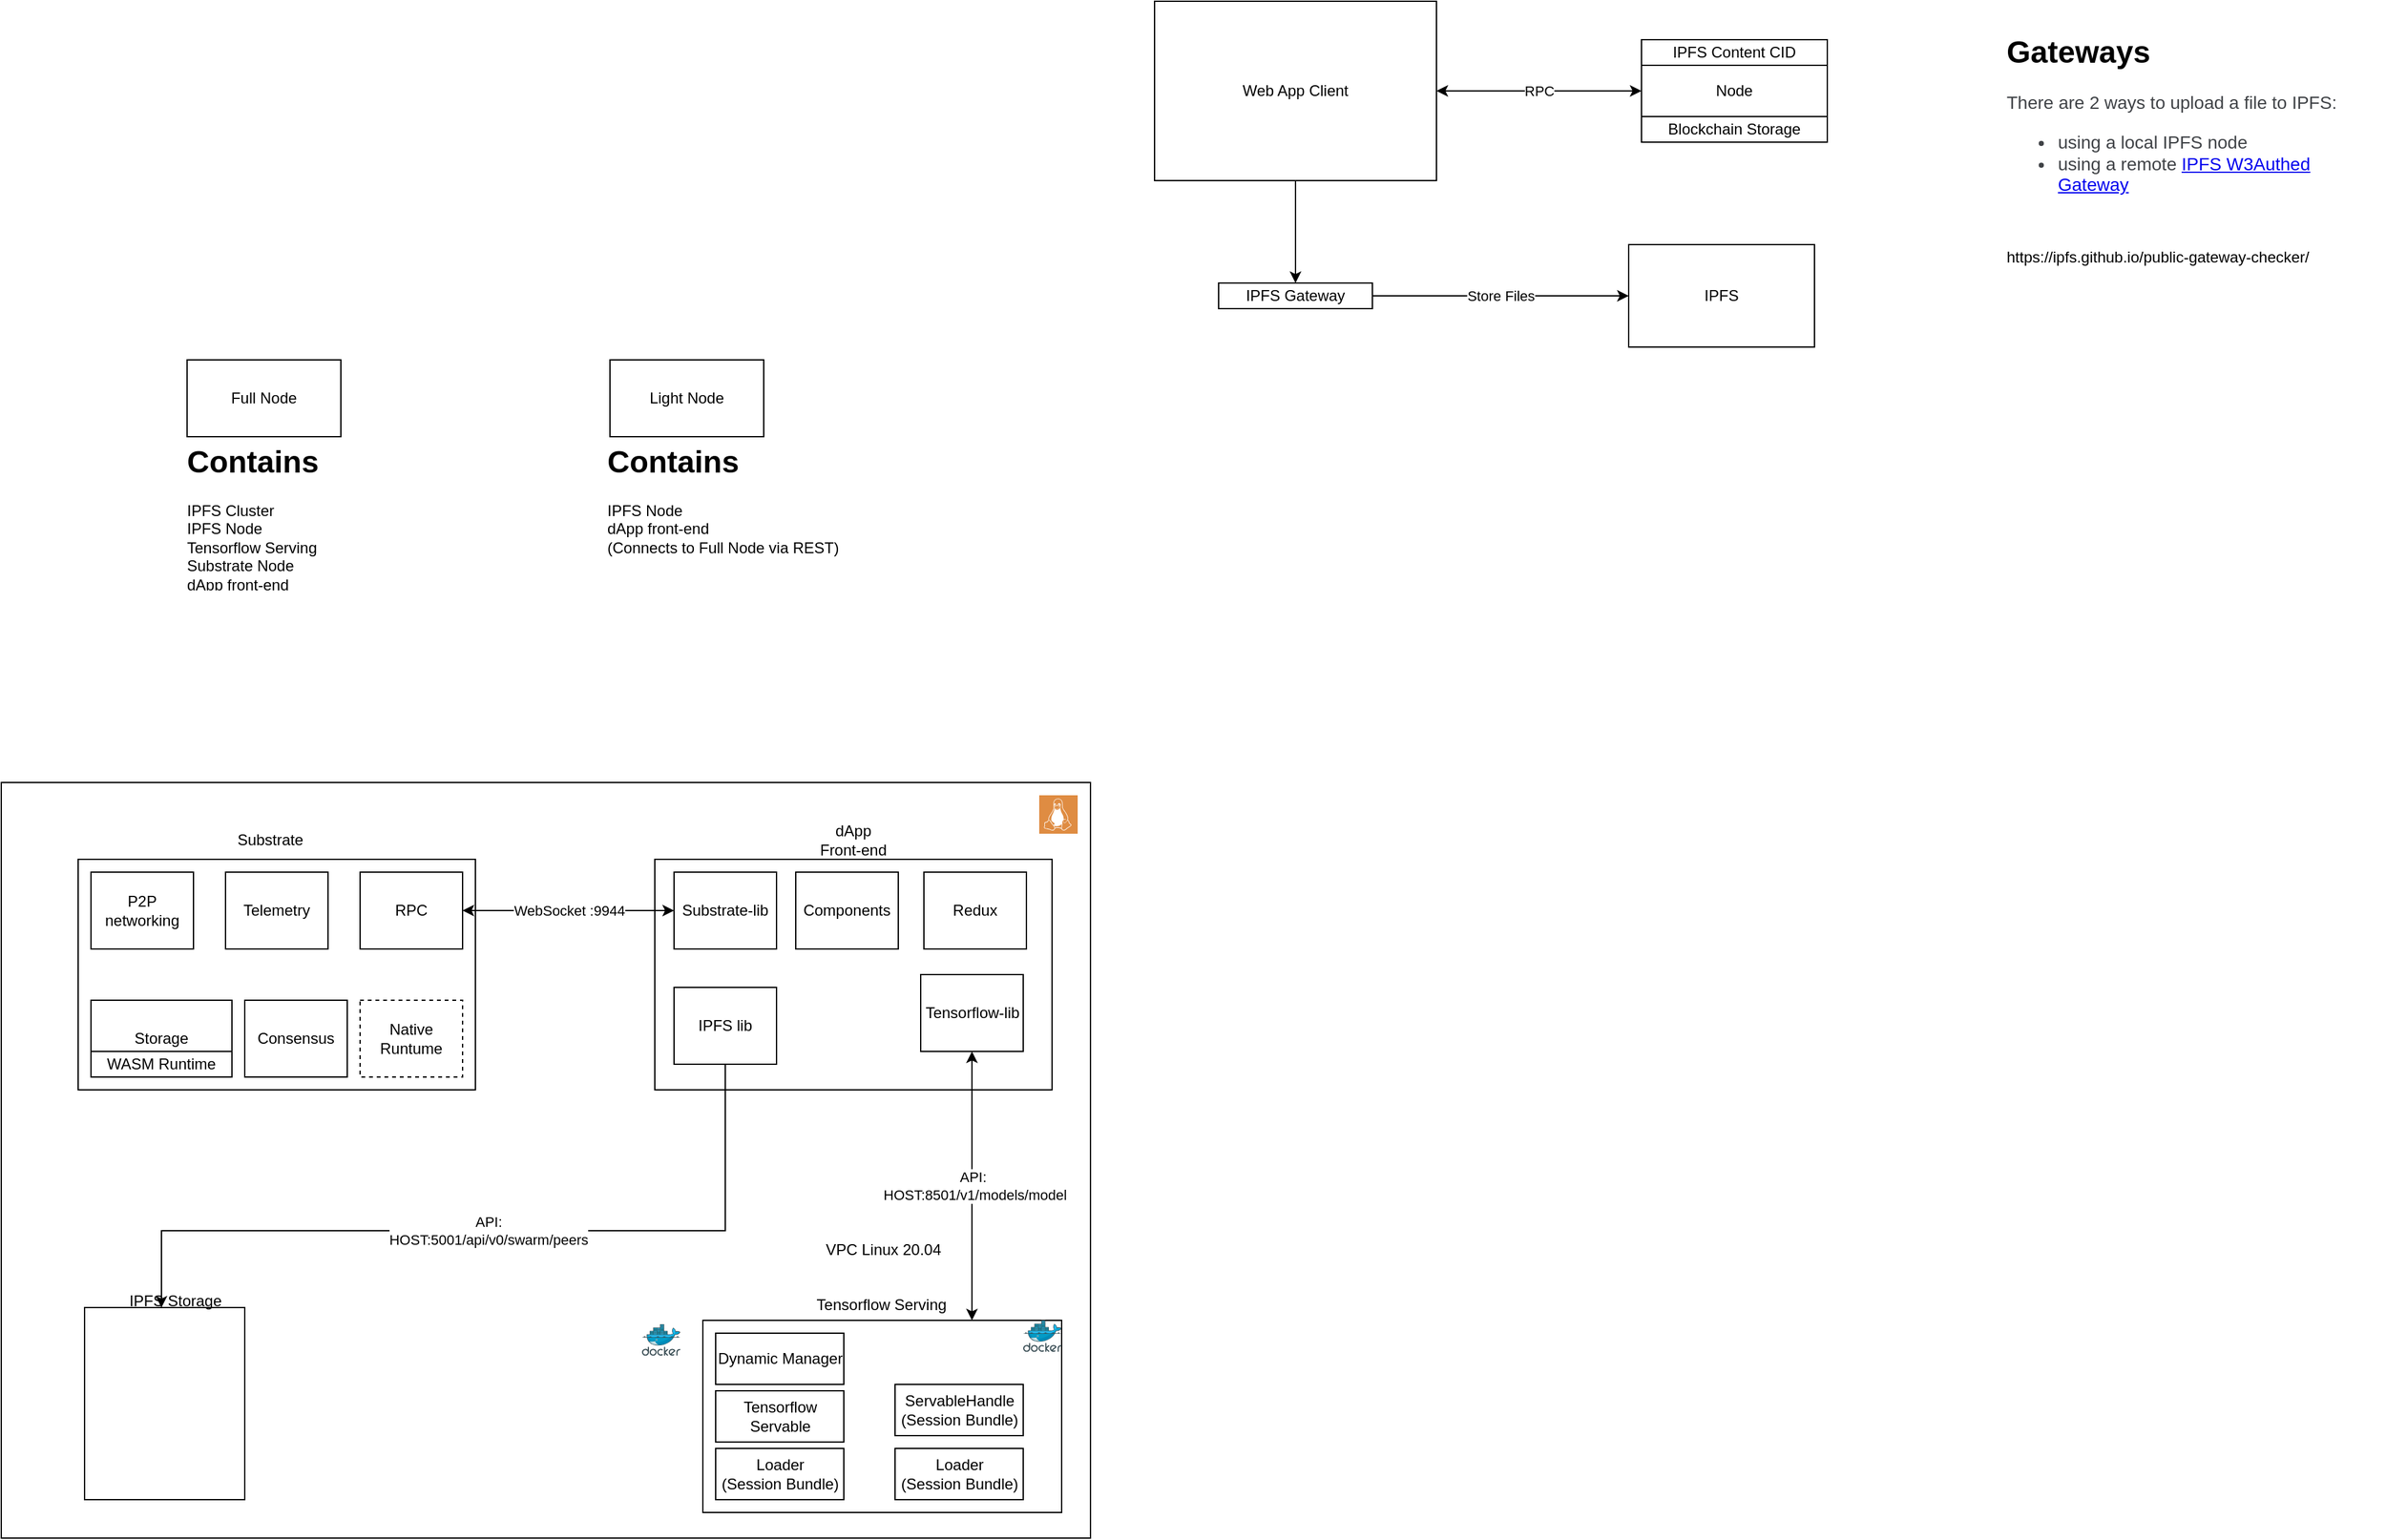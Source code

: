 <mxfile version="20.0.1" type="github">
  <diagram id="PWz0Cm15_6Ju_F6uPyTq" name="Page-1">
    <mxGraphModel dx="2747" dy="912" grid="1" gridSize="10" guides="1" tooltips="1" connect="1" arrows="1" fold="1" page="1" pageScale="1" pageWidth="850" pageHeight="1100" math="0" shadow="0">
      <root>
        <mxCell id="0" />
        <mxCell id="1" parent="0" />
        <mxCell id="K2bOwGQRSZ3-CSx8ll-e-17" value="" style="rounded=0;whiteSpace=wrap;html=1;" vertex="1" parent="1">
          <mxGeometry x="-770" y="670" width="850" height="590" as="geometry" />
        </mxCell>
        <mxCell id="GisYpRV7avzfYeUy0QzY-2" value="RPC" style="edgeStyle=orthogonalEdgeStyle;rounded=0;orthogonalLoop=1;jettySize=auto;html=1;entryX=0;entryY=0.5;entryDx=0;entryDy=0;startArrow=classic;startFill=1;" parent="1" source="jVakzNksEXZiFuCBjzgW-1" target="GisYpRV7avzfYeUy0QzY-1" edge="1">
          <mxGeometry relative="1" as="geometry" />
        </mxCell>
        <mxCell id="GisYpRV7avzfYeUy0QzY-4" style="edgeStyle=orthogonalEdgeStyle;rounded=0;orthogonalLoop=1;jettySize=auto;html=1;entryX=0.5;entryY=0;entryDx=0;entryDy=0;" parent="1" source="jVakzNksEXZiFuCBjzgW-1" target="jVakzNksEXZiFuCBjzgW-5" edge="1">
          <mxGeometry relative="1" as="geometry" />
        </mxCell>
        <mxCell id="jVakzNksEXZiFuCBjzgW-1" value="Web App Client" style="rounded=0;whiteSpace=wrap;html=1;" parent="1" vertex="1">
          <mxGeometry x="130" y="60" width="220" height="140" as="geometry" />
        </mxCell>
        <mxCell id="GisYpRV7avzfYeUy0QzY-5" value="Store Files" style="edgeStyle=orthogonalEdgeStyle;rounded=0;orthogonalLoop=1;jettySize=auto;html=1;entryX=0;entryY=0.5;entryDx=0;entryDy=0;" parent="1" source="jVakzNksEXZiFuCBjzgW-5" target="GisYpRV7avzfYeUy0QzY-6" edge="1">
          <mxGeometry relative="1" as="geometry">
            <mxPoint x="514.94" y="291.06" as="targetPoint" />
          </mxGeometry>
        </mxCell>
        <mxCell id="jVakzNksEXZiFuCBjzgW-5" value="IPFS Gateway" style="rounded=0;whiteSpace=wrap;html=1;" parent="1" vertex="1">
          <mxGeometry x="180" y="280" width="120" height="20" as="geometry" />
        </mxCell>
        <mxCell id="GisYpRV7avzfYeUy0QzY-1" value="Node" style="rounded=0;whiteSpace=wrap;html=1;" parent="1" vertex="1">
          <mxGeometry x="510" y="90" width="145" height="80" as="geometry" />
        </mxCell>
        <mxCell id="GisYpRV7avzfYeUy0QzY-3" value="Blockchain Storage" style="rounded=0;whiteSpace=wrap;html=1;" parent="1" vertex="1">
          <mxGeometry x="510" y="150" width="145" height="20" as="geometry" />
        </mxCell>
        <mxCell id="GisYpRV7avzfYeUy0QzY-6" value="IPFS" style="rounded=0;whiteSpace=wrap;html=1;" parent="1" vertex="1">
          <mxGeometry x="500" y="250" width="145" height="80" as="geometry" />
        </mxCell>
        <mxCell id="GisYpRV7avzfYeUy0QzY-7" value="&lt;h1&gt;Gateways&lt;/h1&gt;&lt;p style=&quot;box-sizing: border-box ; color: rgb(63 , 66 , 70) ; font-family: &amp;#34;manrope&amp;#34; , sans-serif , &amp;#34;apple color emoji&amp;#34; , &amp;#34;segoe ui emoji&amp;#34; , &amp;#34;segoe ui symbol&amp;#34; ; font-size: 14px&quot;&gt;There are 2 ways to upload a file to IPFS:&lt;/p&gt;&lt;ul style=&quot;box-sizing: border-box ; color: rgb(63 , 66 , 70) ; font-family: &amp;#34;manrope&amp;#34; , sans-serif , &amp;#34;apple color emoji&amp;#34; , &amp;#34;segoe ui emoji&amp;#34; , &amp;#34;segoe ui symbol&amp;#34; ; font-size: 14px&quot;&gt;&lt;li style=&quot;box-sizing: border-box ; overflow-wrap: break-word&quot;&gt;using a local IPFS node&lt;/li&gt;&lt;li style=&quot;box-sizing: border-box ; overflow-wrap: break-word&quot;&gt;using a remote&amp;nbsp;&lt;a href=&quot;https://docs.ipfs.io/concepts/ipfs-gateway/#authenticated-gateways&quot; target=&quot;_blank&quot; style=&quot;box-sizing: border-box&quot;&gt;IPFS W3Authed Gateway&lt;/a&gt;&lt;/li&gt;&lt;/ul&gt;&lt;p&gt;&lt;br&gt;&lt;/p&gt;&lt;p&gt;https://ipfs.github.io/public-gateway-checker/&lt;/p&gt;" style="text;html=1;strokeColor=none;fillColor=none;spacing=5;spacingTop=-20;whiteSpace=wrap;overflow=hidden;rounded=0;" parent="1" vertex="1">
          <mxGeometry x="790" y="80" width="300" height="280" as="geometry" />
        </mxCell>
        <mxCell id="GisYpRV7avzfYeUy0QzY-8" value="IPFS Content CID" style="rounded=0;whiteSpace=wrap;html=1;" parent="1" vertex="1">
          <mxGeometry x="510" y="90" width="145" height="20" as="geometry" />
        </mxCell>
        <mxCell id="K2bOwGQRSZ3-CSx8ll-e-1" value="" style="rounded=0;whiteSpace=wrap;html=1;" vertex="1" parent="1">
          <mxGeometry x="-710" y="730" width="310" height="180" as="geometry" />
        </mxCell>
        <mxCell id="K2bOwGQRSZ3-CSx8ll-e-2" value="Substrate" style="text;html=1;strokeColor=none;fillColor=none;align=center;verticalAlign=middle;whiteSpace=wrap;rounded=0;" vertex="1" parent="1">
          <mxGeometry x="-590" y="700" width="60" height="30" as="geometry" />
        </mxCell>
        <mxCell id="K2bOwGQRSZ3-CSx8ll-e-3" value="Storage" style="rounded=0;whiteSpace=wrap;html=1;" vertex="1" parent="1">
          <mxGeometry x="-700" y="840" width="110" height="60" as="geometry" />
        </mxCell>
        <mxCell id="K2bOwGQRSZ3-CSx8ll-e-4" value="WASM Runtime" style="rounded=0;whiteSpace=wrap;html=1;" vertex="1" parent="1">
          <mxGeometry x="-700" y="880" width="110" height="20" as="geometry" />
        </mxCell>
        <mxCell id="K2bOwGQRSZ3-CSx8ll-e-5" value="Consensus" style="rounded=0;whiteSpace=wrap;html=1;" vertex="1" parent="1">
          <mxGeometry x="-580" y="840" width="80" height="60" as="geometry" />
        </mxCell>
        <mxCell id="K2bOwGQRSZ3-CSx8ll-e-6" value="P2P networking" style="rounded=0;whiteSpace=wrap;html=1;" vertex="1" parent="1">
          <mxGeometry x="-700" y="740" width="80" height="60" as="geometry" />
        </mxCell>
        <mxCell id="K2bOwGQRSZ3-CSx8ll-e-7" value="RPC" style="rounded=0;whiteSpace=wrap;html=1;" vertex="1" parent="1">
          <mxGeometry x="-490" y="740" width="80" height="60" as="geometry" />
        </mxCell>
        <mxCell id="K2bOwGQRSZ3-CSx8ll-e-8" value="Telemetry" style="rounded=0;whiteSpace=wrap;html=1;" vertex="1" parent="1">
          <mxGeometry x="-595" y="740" width="80" height="60" as="geometry" />
        </mxCell>
        <mxCell id="K2bOwGQRSZ3-CSx8ll-e-9" value="Native Runtume" style="rounded=0;whiteSpace=wrap;html=1;dashed=1;" vertex="1" parent="1">
          <mxGeometry x="-490" y="840" width="80" height="60" as="geometry" />
        </mxCell>
        <mxCell id="K2bOwGQRSZ3-CSx8ll-e-10" value="" style="rounded=0;whiteSpace=wrap;html=1;" vertex="1" parent="1">
          <mxGeometry x="-260" y="730" width="310" height="180" as="geometry" />
        </mxCell>
        <mxCell id="K2bOwGQRSZ3-CSx8ll-e-11" value="dApp Front-end" style="text;html=1;strokeColor=none;fillColor=none;align=center;verticalAlign=middle;whiteSpace=wrap;rounded=0;" vertex="1" parent="1">
          <mxGeometry x="-135" y="700" width="60" height="30" as="geometry" />
        </mxCell>
        <mxCell id="K2bOwGQRSZ3-CSx8ll-e-12" value="Substrate-lib" style="rounded=0;whiteSpace=wrap;html=1;" vertex="1" parent="1">
          <mxGeometry x="-245" y="740" width="80" height="60" as="geometry" />
        </mxCell>
        <mxCell id="K2bOwGQRSZ3-CSx8ll-e-13" value="Components" style="rounded=0;whiteSpace=wrap;html=1;" vertex="1" parent="1">
          <mxGeometry x="-150" y="740" width="80" height="60" as="geometry" />
        </mxCell>
        <mxCell id="K2bOwGQRSZ3-CSx8ll-e-14" value="Redux" style="rounded=0;whiteSpace=wrap;html=1;" vertex="1" parent="1">
          <mxGeometry x="-50" y="740" width="80" height="60" as="geometry" />
        </mxCell>
        <mxCell id="K2bOwGQRSZ3-CSx8ll-e-15" value="WebSocket :9944" style="edgeStyle=orthogonalEdgeStyle;rounded=0;orthogonalLoop=1;jettySize=auto;html=1;entryX=0;entryY=0.5;entryDx=0;entryDy=0;startArrow=classic;startFill=1;" edge="1" parent="1" source="K2bOwGQRSZ3-CSx8ll-e-7" target="K2bOwGQRSZ3-CSx8ll-e-12">
          <mxGeometry relative="1" as="geometry" />
        </mxCell>
        <mxCell id="K2bOwGQRSZ3-CSx8ll-e-16" value="VPC Linux 20.04" style="text;html=1;strokeColor=none;fillColor=none;align=center;verticalAlign=middle;whiteSpace=wrap;rounded=0;" vertex="1" parent="1">
          <mxGeometry x="-130.62" y="1020" width="98.75" height="30" as="geometry" />
        </mxCell>
        <mxCell id="K2bOwGQRSZ3-CSx8ll-e-18" value="" style="sketch=0;pointerEvents=1;shadow=0;dashed=0;html=1;strokeColor=none;fillColor=#DF8C42;labelPosition=center;verticalLabelPosition=bottom;verticalAlign=top;align=center;outlineConnect=0;shape=mxgraph.veeam2.linux;" vertex="1" parent="1">
          <mxGeometry x="40" y="680" width="30" height="30" as="geometry" />
        </mxCell>
        <mxCell id="K2bOwGQRSZ3-CSx8ll-e-19" value="" style="rounded=0;whiteSpace=wrap;html=1;" vertex="1" parent="1">
          <mxGeometry x="-222.5" y="1090" width="280" height="150" as="geometry" />
        </mxCell>
        <mxCell id="K2bOwGQRSZ3-CSx8ll-e-20" value="" style="sketch=0;aspect=fixed;html=1;points=[];align=center;image;fontSize=12;image=img/lib/mscae/Docker.svg;" vertex="1" parent="1">
          <mxGeometry x="27.5" y="1090" width="30" height="24.6" as="geometry" />
        </mxCell>
        <mxCell id="K2bOwGQRSZ3-CSx8ll-e-21" value="Tensorflow Servable" style="rounded=0;whiteSpace=wrap;html=1;" vertex="1" parent="1">
          <mxGeometry x="-212.5" y="1145" width="100" height="40" as="geometry" />
        </mxCell>
        <mxCell id="K2bOwGQRSZ3-CSx8ll-e-22" value="Loader &lt;br&gt;(Session Bundle)" style="rounded=0;whiteSpace=wrap;html=1;" vertex="1" parent="1">
          <mxGeometry x="-212.5" y="1190" width="100" height="40" as="geometry" />
        </mxCell>
        <mxCell id="K2bOwGQRSZ3-CSx8ll-e-23" value="Loader &lt;br&gt;(Session Bundle)" style="rounded=0;whiteSpace=wrap;html=1;" vertex="1" parent="1">
          <mxGeometry x="-72.5" y="1190" width="100" height="40" as="geometry" />
        </mxCell>
        <mxCell id="K2bOwGQRSZ3-CSx8ll-e-24" value="Dynamic Manager" style="rounded=0;whiteSpace=wrap;html=1;" vertex="1" parent="1">
          <mxGeometry x="-212.5" y="1100" width="100" height="40" as="geometry" />
        </mxCell>
        <mxCell id="K2bOwGQRSZ3-CSx8ll-e-25" value="ServableHandle&lt;br&gt;(Session Bundle)" style="rounded=0;whiteSpace=wrap;html=1;" vertex="1" parent="1">
          <mxGeometry x="-72.5" y="1140" width="100" height="40" as="geometry" />
        </mxCell>
        <mxCell id="K2bOwGQRSZ3-CSx8ll-e-26" value="Tensorflow Serving" style="text;html=1;strokeColor=none;fillColor=none;align=center;verticalAlign=middle;whiteSpace=wrap;rounded=0;" vertex="1" parent="1">
          <mxGeometry x="-136.56" y="1063" width="108.13" height="30" as="geometry" />
        </mxCell>
        <mxCell id="K2bOwGQRSZ3-CSx8ll-e-27" value="API:&lt;br&gt;&amp;nbsp;HOST:8501/v1/models/model" style="edgeStyle=orthogonalEdgeStyle;rounded=0;orthogonalLoop=1;jettySize=auto;html=1;entryX=0.75;entryY=0;entryDx=0;entryDy=0;startArrow=classic;startFill=1;" edge="1" parent="1" source="K2bOwGQRSZ3-CSx8ll-e-28" target="K2bOwGQRSZ3-CSx8ll-e-19">
          <mxGeometry relative="1" as="geometry" />
        </mxCell>
        <mxCell id="K2bOwGQRSZ3-CSx8ll-e-28" value="Tensorflow-lib" style="rounded=0;whiteSpace=wrap;html=1;" vertex="1" parent="1">
          <mxGeometry x="-52.5" y="820" width="80" height="60" as="geometry" />
        </mxCell>
        <mxCell id="K2bOwGQRSZ3-CSx8ll-e-29" value="" style="rounded=0;whiteSpace=wrap;html=1;" vertex="1" parent="1">
          <mxGeometry x="-705" y="1080" width="125" height="150" as="geometry" />
        </mxCell>
        <mxCell id="K2bOwGQRSZ3-CSx8ll-e-30" value="IPFS Storage" style="text;html=1;strokeColor=none;fillColor=none;align=center;verticalAlign=middle;whiteSpace=wrap;rounded=0;" vertex="1" parent="1">
          <mxGeometry x="-688.13" y="1060" width="108.13" height="30" as="geometry" />
        </mxCell>
        <mxCell id="K2bOwGQRSZ3-CSx8ll-e-31" value="" style="sketch=0;aspect=fixed;html=1;points=[];align=center;image;fontSize=12;image=img/lib/mscae/Docker.svg;" vertex="1" parent="1">
          <mxGeometry x="-270" y="1093" width="30" height="24.6" as="geometry" />
        </mxCell>
        <mxCell id="K2bOwGQRSZ3-CSx8ll-e-32" value="API:&lt;br&gt;HOST:5001/api/v0/swarm/peers" style="edgeStyle=orthogonalEdgeStyle;rounded=0;orthogonalLoop=1;jettySize=auto;html=1;" edge="1" parent="1" source="K2bOwGQRSZ3-CSx8ll-e-33" target="K2bOwGQRSZ3-CSx8ll-e-29">
          <mxGeometry relative="1" as="geometry">
            <Array as="points">
              <mxPoint x="-205" y="1020" />
              <mxPoint x="-645" y="1020" />
            </Array>
          </mxGeometry>
        </mxCell>
        <mxCell id="K2bOwGQRSZ3-CSx8ll-e-33" value="IPFS lib" style="rounded=0;whiteSpace=wrap;html=1;" vertex="1" parent="1">
          <mxGeometry x="-245" y="830" width="80" height="60" as="geometry" />
        </mxCell>
        <mxCell id="K2bOwGQRSZ3-CSx8ll-e-34" value="Full Node" style="rounded=0;whiteSpace=wrap;html=1;" vertex="1" parent="1">
          <mxGeometry x="-625" y="340" width="120" height="60" as="geometry" />
        </mxCell>
        <mxCell id="K2bOwGQRSZ3-CSx8ll-e-35" value="Light Node" style="rounded=0;whiteSpace=wrap;html=1;" vertex="1" parent="1">
          <mxGeometry x="-295" y="340" width="120" height="60" as="geometry" />
        </mxCell>
        <mxCell id="K2bOwGQRSZ3-CSx8ll-e-36" value="&lt;h1&gt;&lt;span style=&quot;background-color: initial;&quot;&gt;Contains&lt;/span&gt;&lt;/h1&gt;&lt;div&gt;&lt;span style=&quot;font-size: 12px; font-weight: 400;&quot;&gt;IPFS Cluster&lt;/span&gt;&lt;/div&gt;&lt;div&gt;&lt;span style=&quot;font-size: 12px; font-weight: 400;&quot;&gt;IPFS Node&lt;/span&gt;&lt;/div&gt;&lt;div&gt;&lt;span style=&quot;font-size: 12px; font-weight: 400;&quot;&gt;Tensorflow Serving&lt;/span&gt;&lt;/div&gt;&lt;div&gt;Substrate Node&lt;/div&gt;&lt;div&gt;dApp front-end&lt;/div&gt;&lt;div&gt;&lt;span style=&quot;font-size: 12px; font-weight: 400;&quot;&gt;&lt;br&gt;&lt;/span&gt;&lt;/div&gt;&lt;h1&gt;&lt;span style=&quot;font-size: 12px; font-weight: 400;&quot;&gt;&lt;br&gt;&lt;/span&gt;&lt;/h1&gt;" style="text;html=1;strokeColor=none;fillColor=none;spacing=5;spacingTop=-20;whiteSpace=wrap;overflow=hidden;rounded=0;" vertex="1" parent="1">
          <mxGeometry x="-630" y="400" width="190" height="120" as="geometry" />
        </mxCell>
        <mxCell id="K2bOwGQRSZ3-CSx8ll-e-37" value="&lt;h1&gt;&lt;span style=&quot;background-color: initial;&quot;&gt;Contains&lt;/span&gt;&lt;/h1&gt;&lt;div&gt;&lt;span style=&quot;font-size: 12px; font-weight: 400;&quot;&gt;IPFS Node&lt;/span&gt;&lt;/div&gt;&lt;div&gt;dApp front-end&lt;/div&gt;&lt;div&gt;(Connects to Full Node via REST)&lt;/div&gt;&lt;h1&gt;&lt;span style=&quot;font-size: 12px; font-weight: 400;&quot;&gt;&lt;br&gt;&lt;/span&gt;&lt;/h1&gt;" style="text;html=1;strokeColor=none;fillColor=none;spacing=5;spacingTop=-20;whiteSpace=wrap;overflow=hidden;rounded=0;" vertex="1" parent="1">
          <mxGeometry x="-302.5" y="400" width="190" height="120" as="geometry" />
        </mxCell>
      </root>
    </mxGraphModel>
  </diagram>
</mxfile>
